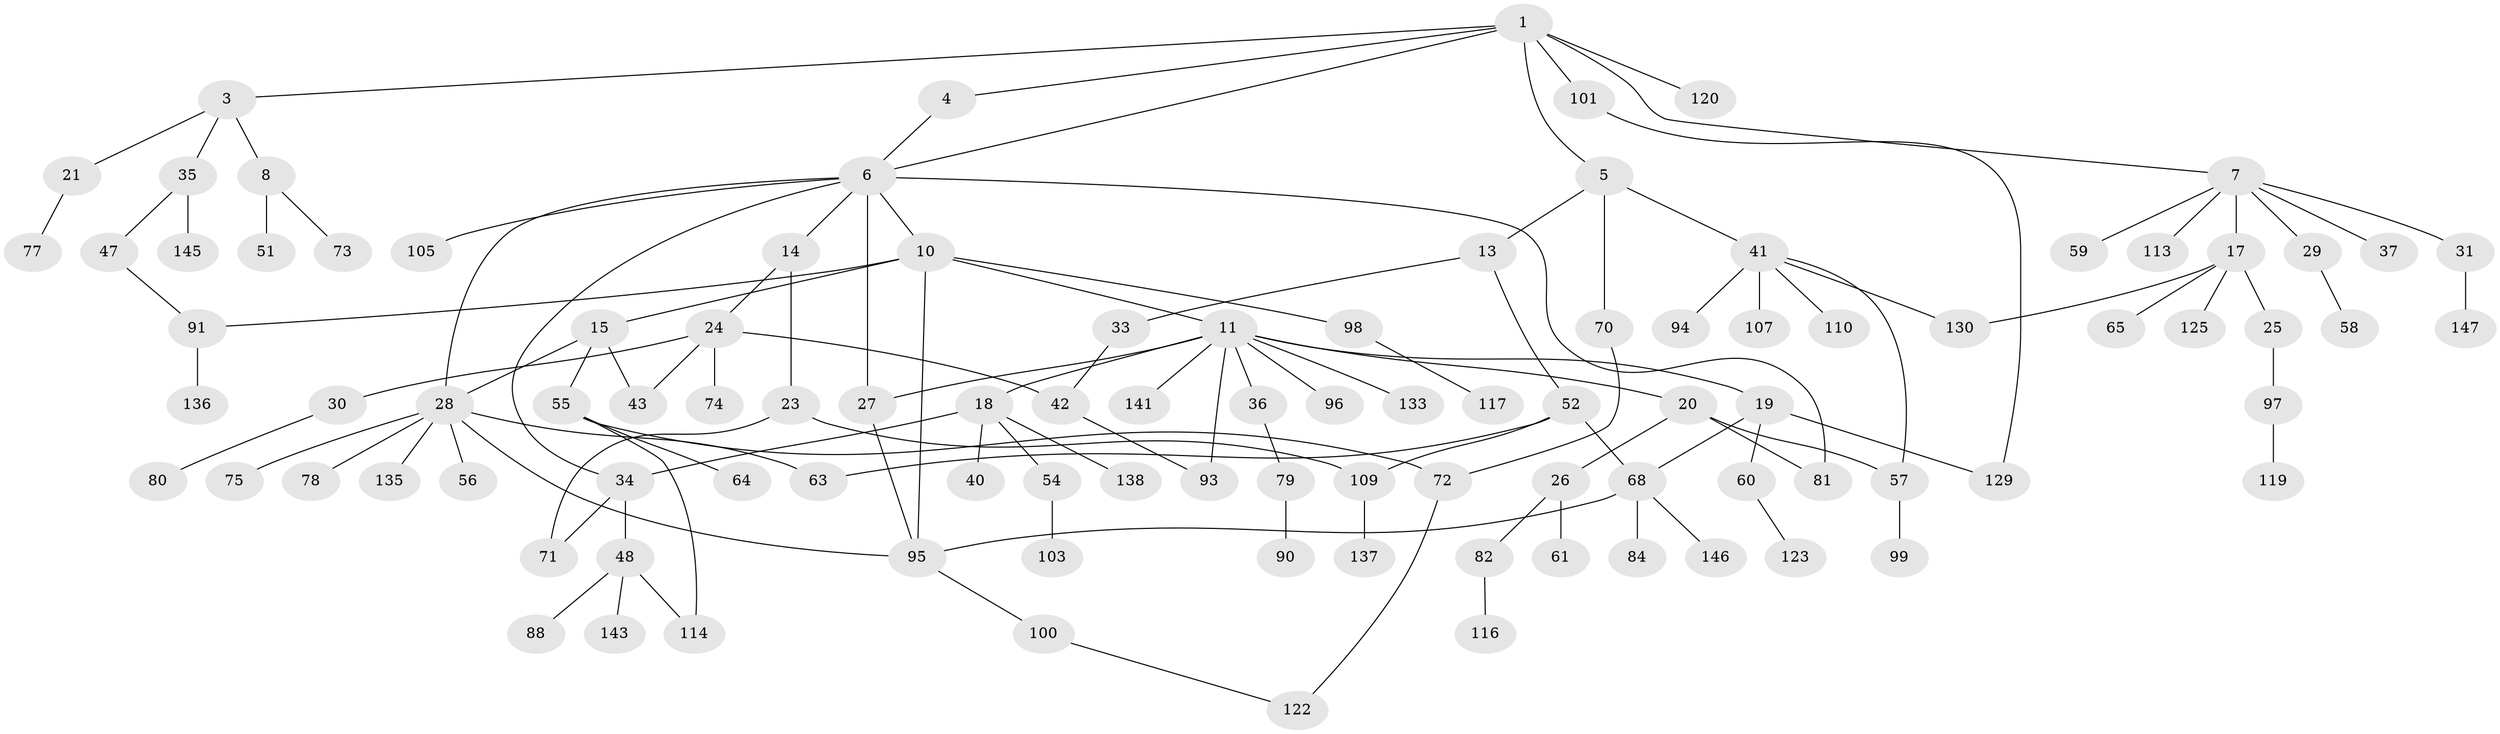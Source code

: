 // Generated by graph-tools (version 1.1) at 2025/23/03/03/25 07:23:33]
// undirected, 102 vertices, 123 edges
graph export_dot {
graph [start="1"]
  node [color=gray90,style=filled];
  1 [super="+2"];
  3;
  4 [super="+106"];
  5 [super="+9"];
  6 [super="+66"];
  7 [super="+12"];
  8 [super="+32"];
  10;
  11 [super="+16"];
  13 [super="+49"];
  14 [super="+53"];
  15 [super="+44"];
  17 [super="+67"];
  18 [super="+39"];
  19 [super="+92"];
  20 [super="+22"];
  21;
  23;
  24;
  25 [super="+45"];
  26 [super="+38"];
  27 [super="+46"];
  28 [super="+104"];
  29;
  30 [super="+50"];
  31;
  33 [super="+121"];
  34;
  35 [super="+134"];
  36;
  37;
  40;
  41 [super="+85"];
  42 [super="+87"];
  43 [super="+62"];
  47;
  48 [super="+76"];
  51;
  52 [super="+108"];
  54;
  55 [super="+69"];
  56 [super="+83"];
  57 [super="+115"];
  58;
  59;
  60;
  61;
  63 [super="+144"];
  64;
  65;
  68 [super="+86"];
  70;
  71 [super="+89"];
  72 [super="+102"];
  73;
  74;
  75;
  77;
  78;
  79 [super="+142"];
  80;
  81 [super="+132"];
  82;
  84;
  88;
  90;
  91 [super="+139"];
  93;
  94;
  95 [super="+126"];
  96;
  97 [super="+118"];
  98 [super="+124"];
  99 [super="+127"];
  100 [super="+111"];
  101 [super="+112"];
  103;
  105;
  107;
  109 [super="+131"];
  110;
  113;
  114;
  116;
  117;
  119;
  120;
  122 [super="+128"];
  123;
  125;
  129;
  130;
  133;
  135;
  136;
  137 [super="+140"];
  138;
  141;
  143;
  145;
  146;
  147;
  1 -- 4;
  1 -- 5;
  1 -- 101;
  1 -- 120;
  1 -- 3;
  1 -- 6;
  1 -- 7;
  3 -- 8;
  3 -- 21;
  3 -- 35;
  4 -- 6;
  5 -- 41 [weight=2];
  5 -- 70;
  5 -- 13;
  6 -- 10;
  6 -- 14;
  6 -- 28;
  6 -- 81;
  6 -- 34;
  6 -- 105;
  6 -- 27;
  7 -- 37;
  7 -- 59;
  7 -- 113;
  7 -- 17;
  7 -- 31;
  7 -- 29;
  8 -- 51;
  8 -- 73;
  10 -- 11;
  10 -- 15;
  10 -- 91;
  10 -- 95;
  10 -- 98;
  11 -- 19;
  11 -- 36;
  11 -- 141;
  11 -- 96;
  11 -- 18;
  11 -- 20;
  11 -- 133;
  11 -- 27;
  11 -- 93;
  13 -- 33;
  13 -- 52;
  14 -- 23;
  14 -- 24;
  15 -- 43;
  15 -- 28;
  15 -- 55;
  17 -- 25;
  17 -- 65;
  17 -- 125;
  17 -- 130;
  18 -- 34;
  18 -- 40;
  18 -- 54;
  18 -- 138;
  19 -- 60;
  19 -- 68;
  19 -- 129;
  20 -- 57;
  20 -- 26;
  20 -- 81;
  21 -- 77;
  23 -- 109;
  23 -- 71;
  24 -- 30;
  24 -- 43;
  24 -- 74;
  24 -- 42;
  25 -- 97;
  26 -- 61;
  26 -- 82;
  27 -- 95;
  28 -- 56;
  28 -- 75;
  28 -- 78;
  28 -- 135;
  28 -- 95;
  28 -- 63;
  29 -- 58;
  30 -- 80;
  31 -- 147;
  33 -- 42;
  34 -- 48;
  34 -- 71;
  35 -- 47;
  35 -- 145;
  36 -- 79;
  41 -- 94;
  41 -- 107;
  41 -- 110;
  41 -- 130;
  41 -- 57;
  42 -- 93;
  47 -- 91;
  48 -- 88;
  48 -- 114;
  48 -- 143;
  52 -- 63;
  52 -- 68;
  52 -- 109;
  54 -- 103;
  55 -- 64;
  55 -- 114;
  55 -- 72;
  57 -- 99;
  60 -- 123;
  68 -- 84;
  68 -- 95;
  68 -- 146;
  70 -- 72;
  72 -- 122;
  79 -- 90;
  82 -- 116;
  91 -- 136;
  95 -- 100;
  97 -- 119;
  98 -- 117;
  100 -- 122;
  101 -- 129;
  109 -- 137;
}
